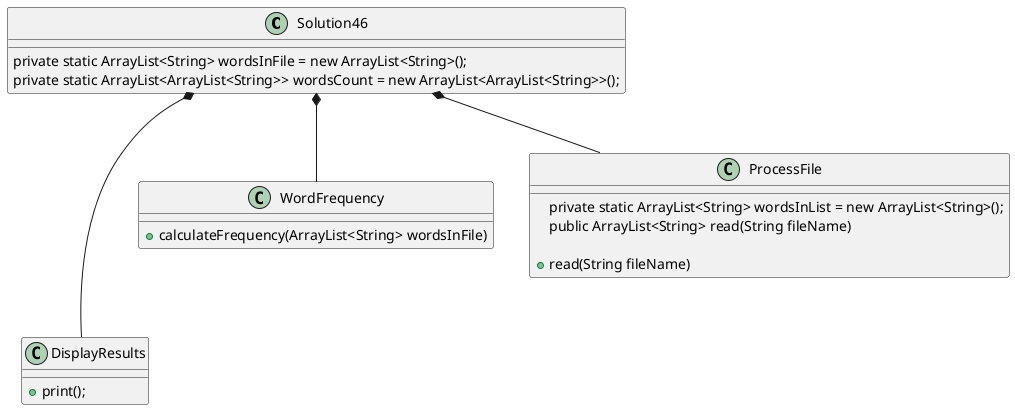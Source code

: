 @startuml
'https://plantuml.com/sequence-diagram

class Solution46 {
    private static ArrayList<String> wordsInFile = new ArrayList<String>();
    private static ArrayList<ArrayList<String>> wordsCount = new ArrayList<ArrayList<String>>();

    }

class DisplayResults {
+ print();
}

class WordFrequency {
+ calculateFrequency(ArrayList<String> wordsInFile)
}
class ProcessFile {
    private static ArrayList<String> wordsInList = new ArrayList<String>();
    public ArrayList<String> read(String fileName)

    + read(String fileName)
    }

Solution46 *-- ProcessFile
Solution46 *-- WordFrequency
Solution46 *--- DisplayResults
@enduml